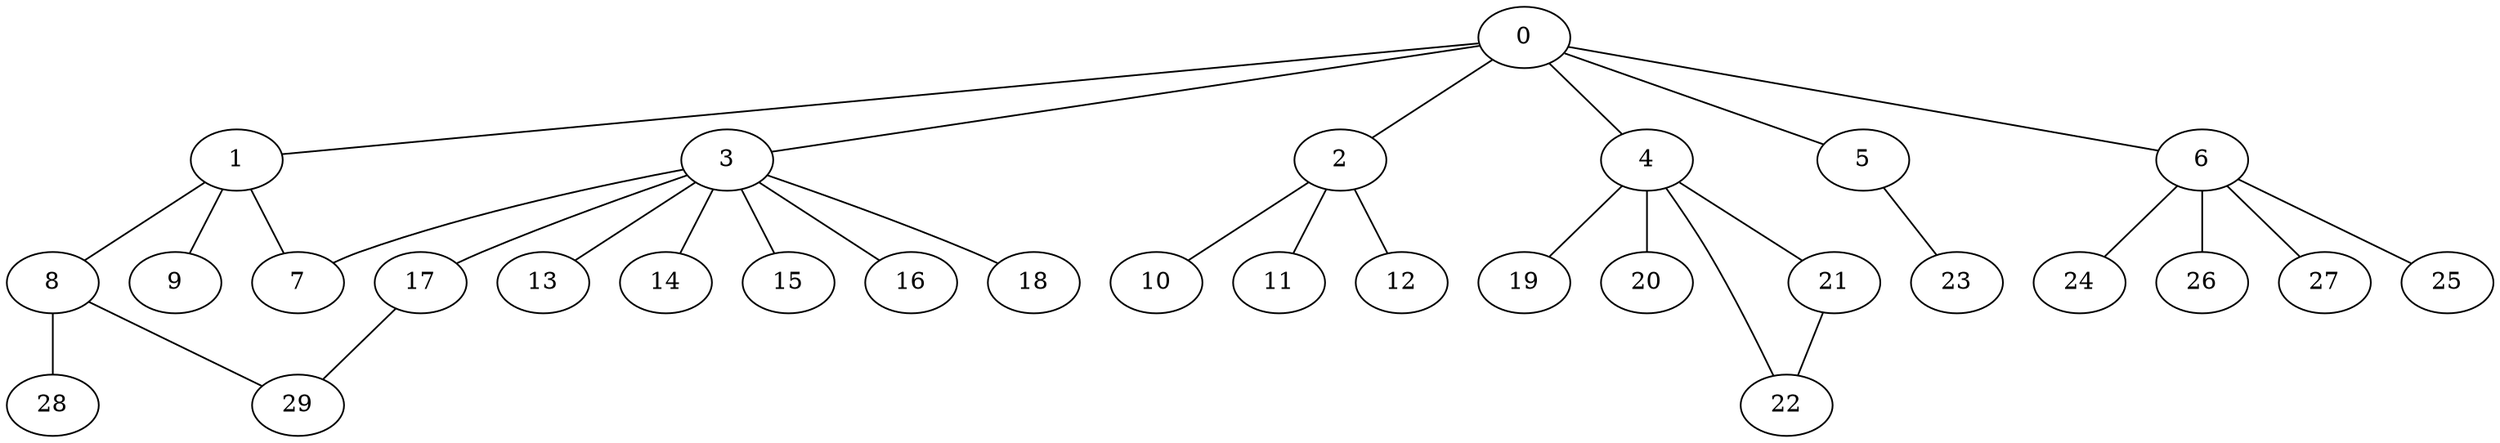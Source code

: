 
graph graphname {
    0 -- 1
0 -- 2
0 -- 3
0 -- 4
0 -- 5
0 -- 6
1 -- 8
1 -- 9
1 -- 7
2 -- 10
2 -- 11
2 -- 12
3 -- 13
3 -- 14
3 -- 15
3 -- 16
3 -- 17
3 -- 18
3 -- 7
4 -- 19
4 -- 20
4 -- 21
4 -- 22
5 -- 23
6 -- 24
6 -- 26
6 -- 27
6 -- 25
8 -- 28
8 -- 29
17 -- 29
21 -- 22

}
